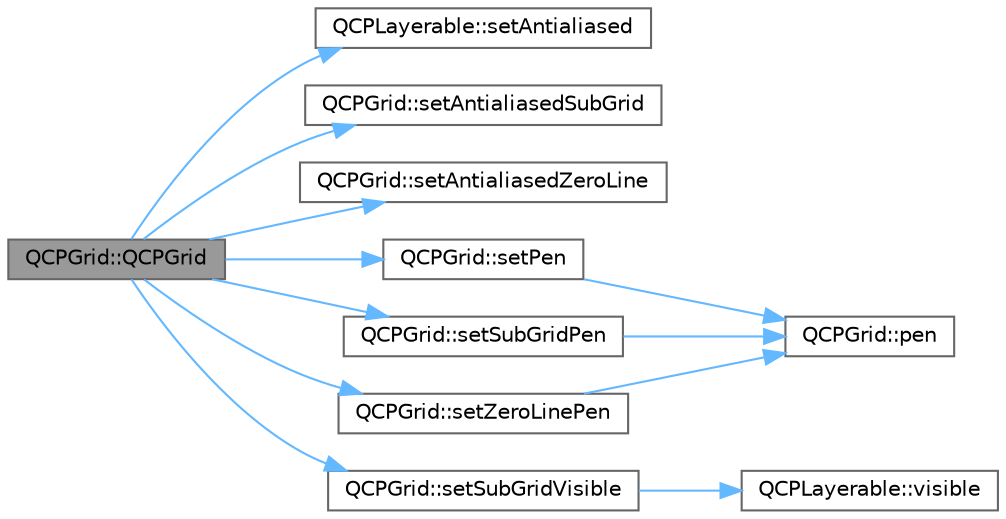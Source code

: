digraph "QCPGrid::QCPGrid"
{
 // LATEX_PDF_SIZE
  bgcolor="transparent";
  edge [fontname=Helvetica,fontsize=10,labelfontname=Helvetica,labelfontsize=10];
  node [fontname=Helvetica,fontsize=10,shape=box,height=0.2,width=0.4];
  rankdir="LR";
  Node1 [label="QCPGrid::QCPGrid",height=0.2,width=0.4,color="gray40", fillcolor="grey60", style="filled", fontcolor="black",tooltip=" "];
  Node1 -> Node2 [color="steelblue1",style="solid"];
  Node2 [label="QCPLayerable::setAntialiased",height=0.2,width=0.4,color="grey40", fillcolor="white", style="filled",URL="$class_q_c_p_layerable.html#a4fd43e89be4a553ead41652565ff0581",tooltip=" "];
  Node1 -> Node3 [color="steelblue1",style="solid"];
  Node3 [label="QCPGrid::setAntialiasedSubGrid",height=0.2,width=0.4,color="grey40", fillcolor="white", style="filled",URL="$class_q_c_p_grid.html#a5692310ba183721a413d60951407d114",tooltip=" "];
  Node1 -> Node4 [color="steelblue1",style="solid"];
  Node4 [label="QCPGrid::setAntialiasedZeroLine",height=0.2,width=0.4,color="grey40", fillcolor="white", style="filled",URL="$class_q_c_p_grid.html#a3cc6d54647393ee71afb6da56af07aa4",tooltip=" "];
  Node1 -> Node5 [color="steelblue1",style="solid"];
  Node5 [label="QCPGrid::setPen",height=0.2,width=0.4,color="grey40", fillcolor="white", style="filled",URL="$class_q_c_p_grid.html#aa05ab9816ffb440908171e45e833b593",tooltip=" "];
  Node5 -> Node6 [color="steelblue1",style="solid"];
  Node6 [label="QCPGrid::pen",height=0.2,width=0.4,color="grey40", fillcolor="white", style="filled",URL="$class_q_c_p_grid.html#a1d68418766b3408c0b7b29ef40b04c2a",tooltip=" "];
  Node1 -> Node7 [color="steelblue1",style="solid"];
  Node7 [label="QCPGrid::setSubGridPen",height=0.2,width=0.4,color="grey40", fillcolor="white", style="filled",URL="$class_q_c_p_grid.html#a9edd3593f384d1f0b0202a39cef4453d",tooltip=" "];
  Node7 -> Node6 [color="steelblue1",style="solid"];
  Node1 -> Node8 [color="steelblue1",style="solid"];
  Node8 [label="QCPGrid::setSubGridVisible",height=0.2,width=0.4,color="grey40", fillcolor="white", style="filled",URL="$class_q_c_p_grid.html#ad4ad6bf714ec45e08845456355a1b700",tooltip=" "];
  Node8 -> Node9 [color="steelblue1",style="solid"];
  Node9 [label="QCPLayerable::visible",height=0.2,width=0.4,color="grey40", fillcolor="white", style="filled",URL="$class_q_c_p_layerable.html#af0297b944b6192b6d67d00bff41b6b70",tooltip=" "];
  Node1 -> Node10 [color="steelblue1",style="solid"];
  Node10 [label="QCPGrid::setZeroLinePen",height=0.2,width=0.4,color="grey40", fillcolor="white", style="filled",URL="$class_q_c_p_grid.html#a209f40fdb252397b418b82d3494d8ea0",tooltip=" "];
  Node10 -> Node6 [color="steelblue1",style="solid"];
}
